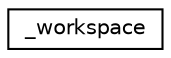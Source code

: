 digraph "Graphical Class Hierarchy"
{
  edge [fontname="Helvetica",fontsize="10",labelfontname="Helvetica",labelfontsize="10"];
  node [fontname="Helvetica",fontsize="10",shape=record];
  rankdir="LR";
  Node1 [label="_workspace",height=0.2,width=0.4,color="black", fillcolor="white", style="filled",URL="$struct__workspace.html"];
}
